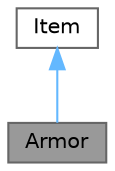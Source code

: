 digraph "Armor"
{
 // LATEX_PDF_SIZE
  bgcolor="transparent";
  edge [fontname=Helvetica,fontsize=10,labelfontname=Helvetica,labelfontsize=10];
  node [fontname=Helvetica,fontsize=10,shape=box,height=0.2,width=0.4];
  Node1 [id="Node000001",label="Armor",height=0.2,width=0.4,color="gray40", fillcolor="grey60", style="filled", fontcolor="black",tooltip="Armor item that provides defense in combat."];
  Node2 -> Node1 [id="edge1_Node000001_Node000002",dir="back",color="steelblue1",style="solid",tooltip=" "];
  Node2 [id="Node000002",label="Item",height=0.2,width=0.4,color="gray40", fillcolor="white", style="filled",URL="$classItem.html",tooltip="Abstract base class for all items in the game."];
}
